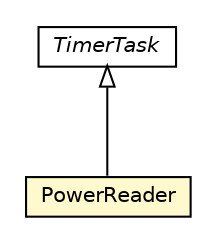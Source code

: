 #!/usr/local/bin/dot
#
# Class diagram 
# Generated by UMLGraph version R5_6-24-gf6e263 (http://www.umlgraph.org/)
#

digraph G {
	edge [fontname="Helvetica",fontsize=10,labelfontname="Helvetica",labelfontsize=10];
	node [fontname="Helvetica",fontsize=10,shape=plaintext];
	nodesep=0.25;
	ranksep=0.5;
	// org.universAAL.lddi.zwave.exporter.PowerConsumption.PowerReader
	c6497601 [label=<<table title="org.universAAL.lddi.zwave.exporter.PowerConsumption.PowerReader" border="0" cellborder="1" cellspacing="0" cellpadding="2" port="p" bgcolor="lemonChiffon" href="./PowerReader.html">
		<tr><td><table border="0" cellspacing="0" cellpadding="1">
<tr><td align="center" balign="center"> PowerReader </td></tr>
		</table></td></tr>
		</table>>, URL="./PowerReader.html", fontname="Helvetica", fontcolor="black", fontsize=10.0];
	//org.universAAL.lddi.zwave.exporter.PowerConsumption.PowerReader extends java.util.TimerTask
	c6498554:p -> c6497601:p [dir=back,arrowtail=empty];
	// java.util.TimerTask
	c6498554 [label=<<table title="java.util.TimerTask" border="0" cellborder="1" cellspacing="0" cellpadding="2" port="p" href="http://java.sun.com/j2se/1.4.2/docs/api/java/util/TimerTask.html">
		<tr><td><table border="0" cellspacing="0" cellpadding="1">
<tr><td align="center" balign="center"><font face="Helvetica-Oblique"> TimerTask </font></td></tr>
		</table></td></tr>
		</table>>, URL="http://java.sun.com/j2se/1.4.2/docs/api/java/util/TimerTask.html", fontname="Helvetica", fontcolor="black", fontsize=10.0];
}

